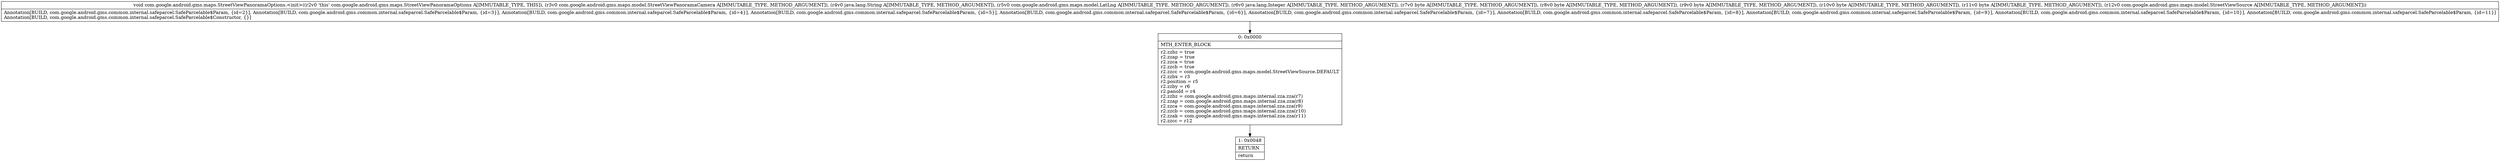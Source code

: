 digraph "CFG forcom.google.android.gms.maps.StreetViewPanoramaOptions.\<init\>(Lcom\/google\/android\/gms\/maps\/model\/StreetViewPanoramaCamera;Ljava\/lang\/String;Lcom\/google\/android\/gms\/maps\/model\/LatLng;Ljava\/lang\/Integer;BBBBBLcom\/google\/android\/gms\/maps\/model\/StreetViewSource;)V" {
Node_0 [shape=record,label="{0\:\ 0x0000|MTH_ENTER_BLOCK\l|r2.zzbz = true\lr2.zzap = true\lr2.zzca = true\lr2.zzcb = true\lr2.zzcc = com.google.android.gms.maps.model.StreetViewSource.DEFAULT\lr2.zzbx = r3\lr2.position = r5\lr2.zzby = r6\lr2.panoId = r4\lr2.zzbz = com.google.android.gms.maps.internal.zza.zza(r7)\lr2.zzap = com.google.android.gms.maps.internal.zza.zza(r8)\lr2.zzca = com.google.android.gms.maps.internal.zza.zza(r9)\lr2.zzcb = com.google.android.gms.maps.internal.zza.zza(r10)\lr2.zzak = com.google.android.gms.maps.internal.zza.zza(r11)\lr2.zzcc = r12\l}"];
Node_1 [shape=record,label="{1\:\ 0x0048|RETURN\l|return\l}"];
MethodNode[shape=record,label="{void com.google.android.gms.maps.StreetViewPanoramaOptions.\<init\>((r2v0 'this' com.google.android.gms.maps.StreetViewPanoramaOptions A[IMMUTABLE_TYPE, THIS]), (r3v0 com.google.android.gms.maps.model.StreetViewPanoramaCamera A[IMMUTABLE_TYPE, METHOD_ARGUMENT]), (r4v0 java.lang.String A[IMMUTABLE_TYPE, METHOD_ARGUMENT]), (r5v0 com.google.android.gms.maps.model.LatLng A[IMMUTABLE_TYPE, METHOD_ARGUMENT]), (r6v0 java.lang.Integer A[IMMUTABLE_TYPE, METHOD_ARGUMENT]), (r7v0 byte A[IMMUTABLE_TYPE, METHOD_ARGUMENT]), (r8v0 byte A[IMMUTABLE_TYPE, METHOD_ARGUMENT]), (r9v0 byte A[IMMUTABLE_TYPE, METHOD_ARGUMENT]), (r10v0 byte A[IMMUTABLE_TYPE, METHOD_ARGUMENT]), (r11v0 byte A[IMMUTABLE_TYPE, METHOD_ARGUMENT]), (r12v0 com.google.android.gms.maps.model.StreetViewSource A[IMMUTABLE_TYPE, METHOD_ARGUMENT]))  | Annotation[BUILD, com.google.android.gms.common.internal.safeparcel.SafeParcelable$Param, \{id=2\}], Annotation[BUILD, com.google.android.gms.common.internal.safeparcel.SafeParcelable$Param, \{id=3\}], Annotation[BUILD, com.google.android.gms.common.internal.safeparcel.SafeParcelable$Param, \{id=4\}], Annotation[BUILD, com.google.android.gms.common.internal.safeparcel.SafeParcelable$Param, \{id=5\}], Annotation[BUILD, com.google.android.gms.common.internal.safeparcel.SafeParcelable$Param, \{id=6\}], Annotation[BUILD, com.google.android.gms.common.internal.safeparcel.SafeParcelable$Param, \{id=7\}], Annotation[BUILD, com.google.android.gms.common.internal.safeparcel.SafeParcelable$Param, \{id=8\}], Annotation[BUILD, com.google.android.gms.common.internal.safeparcel.SafeParcelable$Param, \{id=9\}], Annotation[BUILD, com.google.android.gms.common.internal.safeparcel.SafeParcelable$Param, \{id=10\}], Annotation[BUILD, com.google.android.gms.common.internal.safeparcel.SafeParcelable$Param, \{id=11\}]\lAnnotation[BUILD, com.google.android.gms.common.internal.safeparcel.SafeParcelable$Constructor, \{\}]\l}"];
MethodNode -> Node_0;
Node_0 -> Node_1;
}

